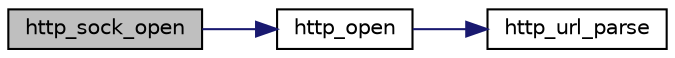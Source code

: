 digraph "http_sock_open"
{
 // LATEX_PDF_SIZE
  edge [fontname="Helvetica",fontsize="10",labelfontname="Helvetica",labelfontsize="10"];
  node [fontname="Helvetica",fontsize="10",shape=record];
  rankdir="LR";
  Node1 [label="http_sock_open",height=0.2,width=0.4,color="black", fillcolor="grey75", style="filled", fontcolor="black",tooltip="Open a socket-like connection over the passed HTTP progressive download session."];
  Node1 -> Node2 [color="midnightblue",fontsize="10",style="solid",fontname="Helvetica"];
  Node2 [label="http_open",height=0.2,width=0.4,color="black", fillcolor="white", style="filled",URL="$http__util_8c.html#a8e0f53c5f151d4e84cb489160d28674d",tooltip="Open an HTTP progressive download session."];
  Node2 -> Node3 [color="midnightblue",fontsize="10",style="solid",fontname="Helvetica"];
  Node3 [label="http_url_parse",height=0.2,width=0.4,color="black", fillcolor="white", style="filled",URL="$http__util_8c.html#a9040402e65299b812376070911bcbf0c",tooltip="Parse and split an http url into hostname/port number/query string."];
}
